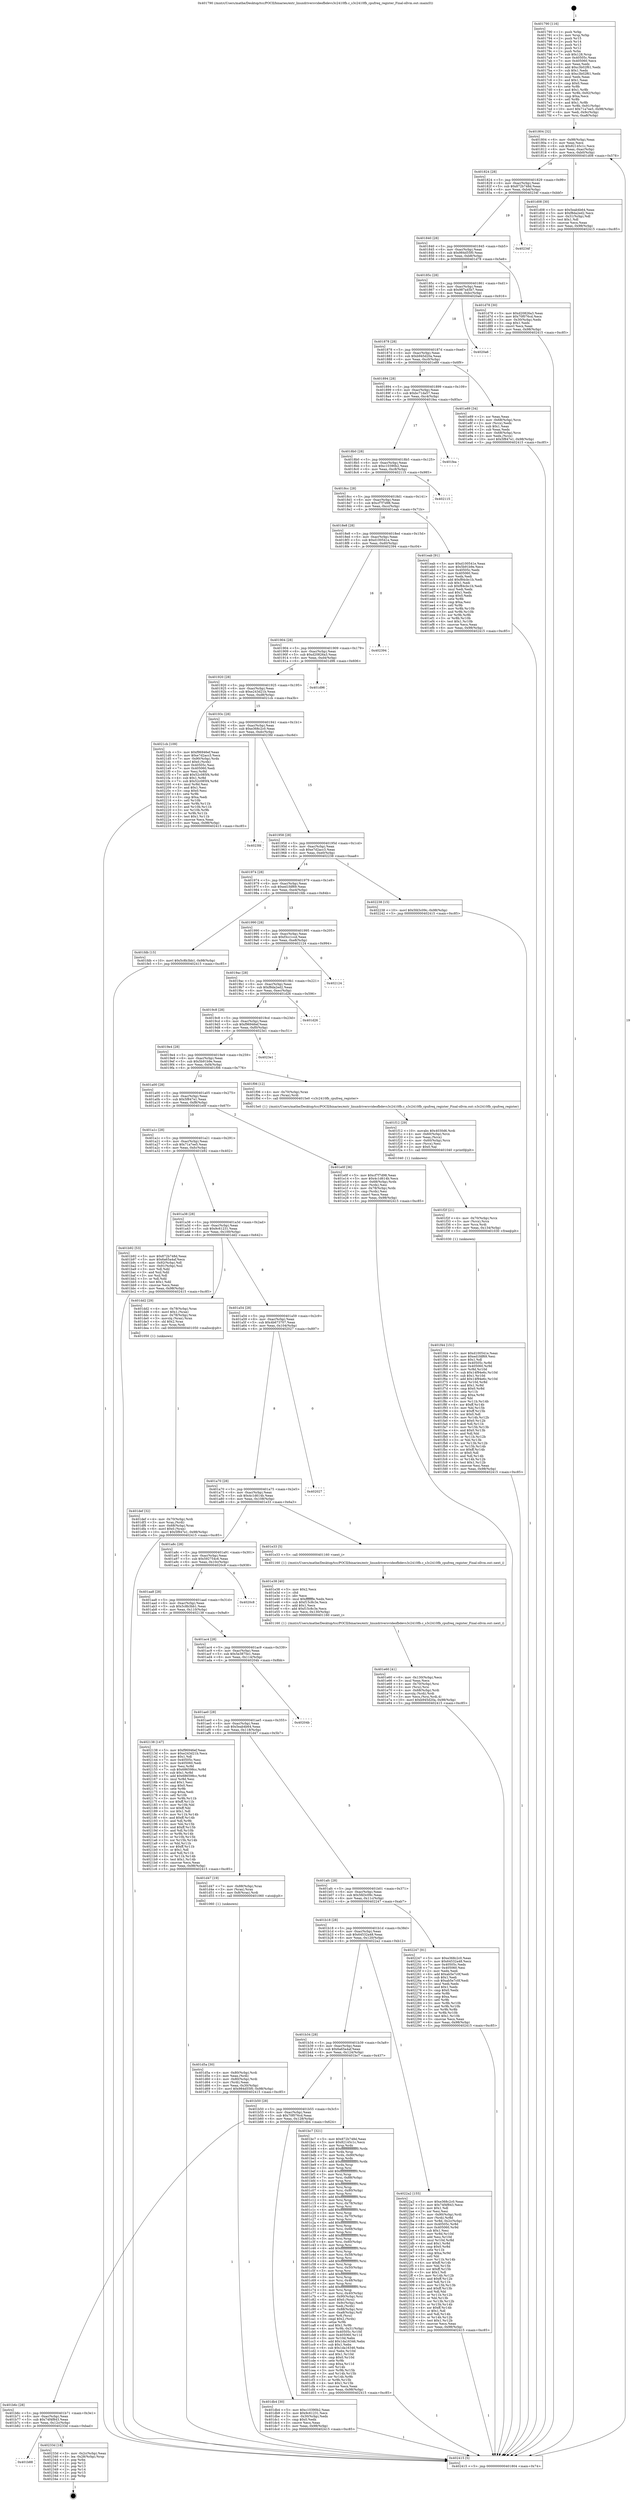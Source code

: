 digraph "0x401790" {
  label = "0x401790 (/mnt/c/Users/mathe/Desktop/tcc/POCII/binaries/extr_linuxdriversvideofbdevs3c2410fb.c_s3c2410fb_cpufreq_register_Final-ollvm.out::main(0))"
  labelloc = "t"
  node[shape=record]

  Entry [label="",width=0.3,height=0.3,shape=circle,fillcolor=black,style=filled]
  "0x401804" [label="{
     0x401804 [32]\l
     | [instrs]\l
     &nbsp;&nbsp;0x401804 \<+6\>: mov -0x98(%rbp),%eax\l
     &nbsp;&nbsp;0x40180a \<+2\>: mov %eax,%ecx\l
     &nbsp;&nbsp;0x40180c \<+6\>: sub $0x82145c1c,%ecx\l
     &nbsp;&nbsp;0x401812 \<+6\>: mov %eax,-0xac(%rbp)\l
     &nbsp;&nbsp;0x401818 \<+6\>: mov %ecx,-0xb0(%rbp)\l
     &nbsp;&nbsp;0x40181e \<+6\>: je 0000000000401d08 \<main+0x578\>\l
  }"]
  "0x401d08" [label="{
     0x401d08 [30]\l
     | [instrs]\l
     &nbsp;&nbsp;0x401d08 \<+5\>: mov $0x5eab4b64,%eax\l
     &nbsp;&nbsp;0x401d0d \<+5\>: mov $0xf8da2ed2,%ecx\l
     &nbsp;&nbsp;0x401d12 \<+3\>: mov -0x31(%rbp),%dl\l
     &nbsp;&nbsp;0x401d15 \<+3\>: test $0x1,%dl\l
     &nbsp;&nbsp;0x401d18 \<+3\>: cmovne %ecx,%eax\l
     &nbsp;&nbsp;0x401d1b \<+6\>: mov %eax,-0x98(%rbp)\l
     &nbsp;&nbsp;0x401d21 \<+5\>: jmp 0000000000402415 \<main+0xc85\>\l
  }"]
  "0x401824" [label="{
     0x401824 [28]\l
     | [instrs]\l
     &nbsp;&nbsp;0x401824 \<+5\>: jmp 0000000000401829 \<main+0x99\>\l
     &nbsp;&nbsp;0x401829 \<+6\>: mov -0xac(%rbp),%eax\l
     &nbsp;&nbsp;0x40182f \<+5\>: sub $0x872b748d,%eax\l
     &nbsp;&nbsp;0x401834 \<+6\>: mov %eax,-0xb4(%rbp)\l
     &nbsp;&nbsp;0x40183a \<+6\>: je 000000000040234f \<main+0xbbf\>\l
  }"]
  Exit [label="",width=0.3,height=0.3,shape=circle,fillcolor=black,style=filled,peripheries=2]
  "0x40234f" [label="{
     0x40234f\l
  }", style=dashed]
  "0x401840" [label="{
     0x401840 [28]\l
     | [instrs]\l
     &nbsp;&nbsp;0x401840 \<+5\>: jmp 0000000000401845 \<main+0xb5\>\l
     &nbsp;&nbsp;0x401845 \<+6\>: mov -0xac(%rbp),%eax\l
     &nbsp;&nbsp;0x40184b \<+5\>: sub $0x984d55f0,%eax\l
     &nbsp;&nbsp;0x401850 \<+6\>: mov %eax,-0xb8(%rbp)\l
     &nbsp;&nbsp;0x401856 \<+6\>: je 0000000000401d78 \<main+0x5e8\>\l
  }"]
  "0x401b88" [label="{
     0x401b88\l
  }", style=dashed]
  "0x401d78" [label="{
     0x401d78 [30]\l
     | [instrs]\l
     &nbsp;&nbsp;0x401d78 \<+5\>: mov $0xd20826a3,%eax\l
     &nbsp;&nbsp;0x401d7d \<+5\>: mov $0x70f076cd,%ecx\l
     &nbsp;&nbsp;0x401d82 \<+3\>: mov -0x30(%rbp),%edx\l
     &nbsp;&nbsp;0x401d85 \<+3\>: cmp $0x1,%edx\l
     &nbsp;&nbsp;0x401d88 \<+3\>: cmovl %ecx,%eax\l
     &nbsp;&nbsp;0x401d8b \<+6\>: mov %eax,-0x98(%rbp)\l
     &nbsp;&nbsp;0x401d91 \<+5\>: jmp 0000000000402415 \<main+0xc85\>\l
  }"]
  "0x40185c" [label="{
     0x40185c [28]\l
     | [instrs]\l
     &nbsp;&nbsp;0x40185c \<+5\>: jmp 0000000000401861 \<main+0xd1\>\l
     &nbsp;&nbsp;0x401861 \<+6\>: mov -0xac(%rbp),%eax\l
     &nbsp;&nbsp;0x401867 \<+5\>: sub $0x987a45b7,%eax\l
     &nbsp;&nbsp;0x40186c \<+6\>: mov %eax,-0xbc(%rbp)\l
     &nbsp;&nbsp;0x401872 \<+6\>: je 00000000004020a6 \<main+0x916\>\l
  }"]
  "0x40233d" [label="{
     0x40233d [18]\l
     | [instrs]\l
     &nbsp;&nbsp;0x40233d \<+3\>: mov -0x2c(%rbp),%eax\l
     &nbsp;&nbsp;0x402340 \<+4\>: lea -0x28(%rbp),%rsp\l
     &nbsp;&nbsp;0x402344 \<+1\>: pop %rbx\l
     &nbsp;&nbsp;0x402345 \<+2\>: pop %r12\l
     &nbsp;&nbsp;0x402347 \<+2\>: pop %r13\l
     &nbsp;&nbsp;0x402349 \<+2\>: pop %r14\l
     &nbsp;&nbsp;0x40234b \<+2\>: pop %r15\l
     &nbsp;&nbsp;0x40234d \<+1\>: pop %rbp\l
     &nbsp;&nbsp;0x40234e \<+1\>: ret\l
  }"]
  "0x4020a6" [label="{
     0x4020a6\l
  }", style=dashed]
  "0x401878" [label="{
     0x401878 [28]\l
     | [instrs]\l
     &nbsp;&nbsp;0x401878 \<+5\>: jmp 000000000040187d \<main+0xed\>\l
     &nbsp;&nbsp;0x40187d \<+6\>: mov -0xac(%rbp),%eax\l
     &nbsp;&nbsp;0x401883 \<+5\>: sub $0xb945d20a,%eax\l
     &nbsp;&nbsp;0x401888 \<+6\>: mov %eax,-0xc0(%rbp)\l
     &nbsp;&nbsp;0x40188e \<+6\>: je 0000000000401e89 \<main+0x6f9\>\l
  }"]
  "0x401f44" [label="{
     0x401f44 [151]\l
     | [instrs]\l
     &nbsp;&nbsp;0x401f44 \<+5\>: mov $0xd100541e,%eax\l
     &nbsp;&nbsp;0x401f49 \<+5\>: mov $0xed1fdf69,%esi\l
     &nbsp;&nbsp;0x401f4e \<+2\>: mov $0x1,%dl\l
     &nbsp;&nbsp;0x401f50 \<+8\>: mov 0x40505c,%r8d\l
     &nbsp;&nbsp;0x401f58 \<+8\>: mov 0x405060,%r9d\l
     &nbsp;&nbsp;0x401f60 \<+3\>: mov %r8d,%r10d\l
     &nbsp;&nbsp;0x401f63 \<+7\>: sub $0x14f94e6c,%r10d\l
     &nbsp;&nbsp;0x401f6a \<+4\>: sub $0x1,%r10d\l
     &nbsp;&nbsp;0x401f6e \<+7\>: add $0x14f94e6c,%r10d\l
     &nbsp;&nbsp;0x401f75 \<+4\>: imul %r10d,%r8d\l
     &nbsp;&nbsp;0x401f79 \<+4\>: and $0x1,%r8d\l
     &nbsp;&nbsp;0x401f7d \<+4\>: cmp $0x0,%r8d\l
     &nbsp;&nbsp;0x401f81 \<+4\>: sete %r11b\l
     &nbsp;&nbsp;0x401f85 \<+4\>: cmp $0xa,%r9d\l
     &nbsp;&nbsp;0x401f89 \<+3\>: setl %bl\l
     &nbsp;&nbsp;0x401f8c \<+3\>: mov %r11b,%r14b\l
     &nbsp;&nbsp;0x401f8f \<+4\>: xor $0xff,%r14b\l
     &nbsp;&nbsp;0x401f93 \<+3\>: mov %bl,%r15b\l
     &nbsp;&nbsp;0x401f96 \<+4\>: xor $0xff,%r15b\l
     &nbsp;&nbsp;0x401f9a \<+3\>: xor $0x0,%dl\l
     &nbsp;&nbsp;0x401f9d \<+3\>: mov %r14b,%r12b\l
     &nbsp;&nbsp;0x401fa0 \<+4\>: and $0x0,%r12b\l
     &nbsp;&nbsp;0x401fa4 \<+3\>: and %dl,%r11b\l
     &nbsp;&nbsp;0x401fa7 \<+3\>: mov %r15b,%r13b\l
     &nbsp;&nbsp;0x401faa \<+4\>: and $0x0,%r13b\l
     &nbsp;&nbsp;0x401fae \<+2\>: and %dl,%bl\l
     &nbsp;&nbsp;0x401fb0 \<+3\>: or %r11b,%r12b\l
     &nbsp;&nbsp;0x401fb3 \<+3\>: or %bl,%r13b\l
     &nbsp;&nbsp;0x401fb6 \<+3\>: xor %r13b,%r12b\l
     &nbsp;&nbsp;0x401fb9 \<+3\>: or %r15b,%r14b\l
     &nbsp;&nbsp;0x401fbc \<+4\>: xor $0xff,%r14b\l
     &nbsp;&nbsp;0x401fc0 \<+3\>: or $0x0,%dl\l
     &nbsp;&nbsp;0x401fc3 \<+3\>: and %dl,%r14b\l
     &nbsp;&nbsp;0x401fc6 \<+3\>: or %r14b,%r12b\l
     &nbsp;&nbsp;0x401fc9 \<+4\>: test $0x1,%r12b\l
     &nbsp;&nbsp;0x401fcd \<+3\>: cmovne %esi,%eax\l
     &nbsp;&nbsp;0x401fd0 \<+6\>: mov %eax,-0x98(%rbp)\l
     &nbsp;&nbsp;0x401fd6 \<+5\>: jmp 0000000000402415 \<main+0xc85\>\l
  }"]
  "0x401e89" [label="{
     0x401e89 [34]\l
     | [instrs]\l
     &nbsp;&nbsp;0x401e89 \<+2\>: xor %eax,%eax\l
     &nbsp;&nbsp;0x401e8b \<+4\>: mov -0x68(%rbp),%rcx\l
     &nbsp;&nbsp;0x401e8f \<+2\>: mov (%rcx),%edx\l
     &nbsp;&nbsp;0x401e91 \<+3\>: sub $0x1,%eax\l
     &nbsp;&nbsp;0x401e94 \<+2\>: sub %eax,%edx\l
     &nbsp;&nbsp;0x401e96 \<+4\>: mov -0x68(%rbp),%rcx\l
     &nbsp;&nbsp;0x401e9a \<+2\>: mov %edx,(%rcx)\l
     &nbsp;&nbsp;0x401e9c \<+10\>: movl $0x5f847e1,-0x98(%rbp)\l
     &nbsp;&nbsp;0x401ea6 \<+5\>: jmp 0000000000402415 \<main+0xc85\>\l
  }"]
  "0x401894" [label="{
     0x401894 [28]\l
     | [instrs]\l
     &nbsp;&nbsp;0x401894 \<+5\>: jmp 0000000000401899 \<main+0x109\>\l
     &nbsp;&nbsp;0x401899 \<+6\>: mov -0xac(%rbp),%eax\l
     &nbsp;&nbsp;0x40189f \<+5\>: sub $0xbc71da57,%eax\l
     &nbsp;&nbsp;0x4018a4 \<+6\>: mov %eax,-0xc4(%rbp)\l
     &nbsp;&nbsp;0x4018aa \<+6\>: je 0000000000401fea \<main+0x85a\>\l
  }"]
  "0x401f2f" [label="{
     0x401f2f [21]\l
     | [instrs]\l
     &nbsp;&nbsp;0x401f2f \<+4\>: mov -0x70(%rbp),%rcx\l
     &nbsp;&nbsp;0x401f33 \<+3\>: mov (%rcx),%rcx\l
     &nbsp;&nbsp;0x401f36 \<+3\>: mov %rcx,%rdi\l
     &nbsp;&nbsp;0x401f39 \<+6\>: mov %eax,-0x134(%rbp)\l
     &nbsp;&nbsp;0x401f3f \<+5\>: call 0000000000401030 \<free@plt\>\l
     | [calls]\l
     &nbsp;&nbsp;0x401030 \{1\} (unknown)\l
  }"]
  "0x401fea" [label="{
     0x401fea\l
  }", style=dashed]
  "0x4018b0" [label="{
     0x4018b0 [28]\l
     | [instrs]\l
     &nbsp;&nbsp;0x4018b0 \<+5\>: jmp 00000000004018b5 \<main+0x125\>\l
     &nbsp;&nbsp;0x4018b5 \<+6\>: mov -0xac(%rbp),%eax\l
     &nbsp;&nbsp;0x4018bb \<+5\>: sub $0xc10390b2,%eax\l
     &nbsp;&nbsp;0x4018c0 \<+6\>: mov %eax,-0xc8(%rbp)\l
     &nbsp;&nbsp;0x4018c6 \<+6\>: je 0000000000402115 \<main+0x985\>\l
  }"]
  "0x401f12" [label="{
     0x401f12 [29]\l
     | [instrs]\l
     &nbsp;&nbsp;0x401f12 \<+10\>: movabs $0x4030d6,%rdi\l
     &nbsp;&nbsp;0x401f1c \<+4\>: mov -0x60(%rbp),%rcx\l
     &nbsp;&nbsp;0x401f20 \<+2\>: mov %eax,(%rcx)\l
     &nbsp;&nbsp;0x401f22 \<+4\>: mov -0x60(%rbp),%rcx\l
     &nbsp;&nbsp;0x401f26 \<+2\>: mov (%rcx),%esi\l
     &nbsp;&nbsp;0x401f28 \<+2\>: mov $0x0,%al\l
     &nbsp;&nbsp;0x401f2a \<+5\>: call 0000000000401040 \<printf@plt\>\l
     | [calls]\l
     &nbsp;&nbsp;0x401040 \{1\} (unknown)\l
  }"]
  "0x402115" [label="{
     0x402115\l
  }", style=dashed]
  "0x4018cc" [label="{
     0x4018cc [28]\l
     | [instrs]\l
     &nbsp;&nbsp;0x4018cc \<+5\>: jmp 00000000004018d1 \<main+0x141\>\l
     &nbsp;&nbsp;0x4018d1 \<+6\>: mov -0xac(%rbp),%eax\l
     &nbsp;&nbsp;0x4018d7 \<+5\>: sub $0xcf7f7d98,%eax\l
     &nbsp;&nbsp;0x4018dc \<+6\>: mov %eax,-0xcc(%rbp)\l
     &nbsp;&nbsp;0x4018e2 \<+6\>: je 0000000000401eab \<main+0x71b\>\l
  }"]
  "0x401e60" [label="{
     0x401e60 [41]\l
     | [instrs]\l
     &nbsp;&nbsp;0x401e60 \<+6\>: mov -0x130(%rbp),%ecx\l
     &nbsp;&nbsp;0x401e66 \<+3\>: imul %eax,%ecx\l
     &nbsp;&nbsp;0x401e69 \<+4\>: mov -0x70(%rbp),%rsi\l
     &nbsp;&nbsp;0x401e6d \<+3\>: mov (%rsi),%rsi\l
     &nbsp;&nbsp;0x401e70 \<+4\>: mov -0x68(%rbp),%rdi\l
     &nbsp;&nbsp;0x401e74 \<+3\>: movslq (%rdi),%rdi\l
     &nbsp;&nbsp;0x401e77 \<+3\>: mov %ecx,(%rsi,%rdi,4)\l
     &nbsp;&nbsp;0x401e7a \<+10\>: movl $0xb945d20a,-0x98(%rbp)\l
     &nbsp;&nbsp;0x401e84 \<+5\>: jmp 0000000000402415 \<main+0xc85\>\l
  }"]
  "0x401eab" [label="{
     0x401eab [91]\l
     | [instrs]\l
     &nbsp;&nbsp;0x401eab \<+5\>: mov $0xd100541e,%eax\l
     &nbsp;&nbsp;0x401eb0 \<+5\>: mov $0x5b91b9e,%ecx\l
     &nbsp;&nbsp;0x401eb5 \<+7\>: mov 0x40505c,%edx\l
     &nbsp;&nbsp;0x401ebc \<+7\>: mov 0x405060,%esi\l
     &nbsp;&nbsp;0x401ec3 \<+2\>: mov %edx,%edi\l
     &nbsp;&nbsp;0x401ec5 \<+6\>: add $0xf84cbc1b,%edi\l
     &nbsp;&nbsp;0x401ecb \<+3\>: sub $0x1,%edi\l
     &nbsp;&nbsp;0x401ece \<+6\>: sub $0xf84cbc1b,%edi\l
     &nbsp;&nbsp;0x401ed4 \<+3\>: imul %edi,%edx\l
     &nbsp;&nbsp;0x401ed7 \<+3\>: and $0x1,%edx\l
     &nbsp;&nbsp;0x401eda \<+3\>: cmp $0x0,%edx\l
     &nbsp;&nbsp;0x401edd \<+4\>: sete %r8b\l
     &nbsp;&nbsp;0x401ee1 \<+3\>: cmp $0xa,%esi\l
     &nbsp;&nbsp;0x401ee4 \<+4\>: setl %r9b\l
     &nbsp;&nbsp;0x401ee8 \<+3\>: mov %r8b,%r10b\l
     &nbsp;&nbsp;0x401eeb \<+3\>: and %r9b,%r10b\l
     &nbsp;&nbsp;0x401eee \<+3\>: xor %r9b,%r8b\l
     &nbsp;&nbsp;0x401ef1 \<+3\>: or %r8b,%r10b\l
     &nbsp;&nbsp;0x401ef4 \<+4\>: test $0x1,%r10b\l
     &nbsp;&nbsp;0x401ef8 \<+3\>: cmovne %ecx,%eax\l
     &nbsp;&nbsp;0x401efb \<+6\>: mov %eax,-0x98(%rbp)\l
     &nbsp;&nbsp;0x401f01 \<+5\>: jmp 0000000000402415 \<main+0xc85\>\l
  }"]
  "0x4018e8" [label="{
     0x4018e8 [28]\l
     | [instrs]\l
     &nbsp;&nbsp;0x4018e8 \<+5\>: jmp 00000000004018ed \<main+0x15d\>\l
     &nbsp;&nbsp;0x4018ed \<+6\>: mov -0xac(%rbp),%eax\l
     &nbsp;&nbsp;0x4018f3 \<+5\>: sub $0xd100541e,%eax\l
     &nbsp;&nbsp;0x4018f8 \<+6\>: mov %eax,-0xd0(%rbp)\l
     &nbsp;&nbsp;0x4018fe \<+6\>: je 0000000000402394 \<main+0xc04\>\l
  }"]
  "0x401e38" [label="{
     0x401e38 [40]\l
     | [instrs]\l
     &nbsp;&nbsp;0x401e38 \<+5\>: mov $0x2,%ecx\l
     &nbsp;&nbsp;0x401e3d \<+1\>: cltd\l
     &nbsp;&nbsp;0x401e3e \<+2\>: idiv %ecx\l
     &nbsp;&nbsp;0x401e40 \<+6\>: imul $0xfffffffe,%edx,%ecx\l
     &nbsp;&nbsp;0x401e46 \<+6\>: sub $0xf15c8c3e,%ecx\l
     &nbsp;&nbsp;0x401e4c \<+3\>: add $0x1,%ecx\l
     &nbsp;&nbsp;0x401e4f \<+6\>: add $0xf15c8c3e,%ecx\l
     &nbsp;&nbsp;0x401e55 \<+6\>: mov %ecx,-0x130(%rbp)\l
     &nbsp;&nbsp;0x401e5b \<+5\>: call 0000000000401160 \<next_i\>\l
     | [calls]\l
     &nbsp;&nbsp;0x401160 \{1\} (/mnt/c/Users/mathe/Desktop/tcc/POCII/binaries/extr_linuxdriversvideofbdevs3c2410fb.c_s3c2410fb_cpufreq_register_Final-ollvm.out::next_i)\l
  }"]
  "0x402394" [label="{
     0x402394\l
  }", style=dashed]
  "0x401904" [label="{
     0x401904 [28]\l
     | [instrs]\l
     &nbsp;&nbsp;0x401904 \<+5\>: jmp 0000000000401909 \<main+0x179\>\l
     &nbsp;&nbsp;0x401909 \<+6\>: mov -0xac(%rbp),%eax\l
     &nbsp;&nbsp;0x40190f \<+5\>: sub $0xd20826a3,%eax\l
     &nbsp;&nbsp;0x401914 \<+6\>: mov %eax,-0xd4(%rbp)\l
     &nbsp;&nbsp;0x40191a \<+6\>: je 0000000000401d96 \<main+0x606\>\l
  }"]
  "0x401def" [label="{
     0x401def [32]\l
     | [instrs]\l
     &nbsp;&nbsp;0x401def \<+4\>: mov -0x70(%rbp),%rdi\l
     &nbsp;&nbsp;0x401df3 \<+3\>: mov %rax,(%rdi)\l
     &nbsp;&nbsp;0x401df6 \<+4\>: mov -0x68(%rbp),%rax\l
     &nbsp;&nbsp;0x401dfa \<+6\>: movl $0x0,(%rax)\l
     &nbsp;&nbsp;0x401e00 \<+10\>: movl $0x5f847e1,-0x98(%rbp)\l
     &nbsp;&nbsp;0x401e0a \<+5\>: jmp 0000000000402415 \<main+0xc85\>\l
  }"]
  "0x401d96" [label="{
     0x401d96\l
  }", style=dashed]
  "0x401920" [label="{
     0x401920 [28]\l
     | [instrs]\l
     &nbsp;&nbsp;0x401920 \<+5\>: jmp 0000000000401925 \<main+0x195\>\l
     &nbsp;&nbsp;0x401925 \<+6\>: mov -0xac(%rbp),%eax\l
     &nbsp;&nbsp;0x40192b \<+5\>: sub $0xe243d21b,%eax\l
     &nbsp;&nbsp;0x401930 \<+6\>: mov %eax,-0xd8(%rbp)\l
     &nbsp;&nbsp;0x401936 \<+6\>: je 00000000004021cb \<main+0xa3b\>\l
  }"]
  "0x401b6c" [label="{
     0x401b6c [28]\l
     | [instrs]\l
     &nbsp;&nbsp;0x401b6c \<+5\>: jmp 0000000000401b71 \<main+0x3e1\>\l
     &nbsp;&nbsp;0x401b71 \<+6\>: mov -0xac(%rbp),%eax\l
     &nbsp;&nbsp;0x401b77 \<+5\>: sub $0x74f4f843,%eax\l
     &nbsp;&nbsp;0x401b7c \<+6\>: mov %eax,-0x12c(%rbp)\l
     &nbsp;&nbsp;0x401b82 \<+6\>: je 000000000040233d \<main+0xbad\>\l
  }"]
  "0x4021cb" [label="{
     0x4021cb [109]\l
     | [instrs]\l
     &nbsp;&nbsp;0x4021cb \<+5\>: mov $0xf96946ef,%eax\l
     &nbsp;&nbsp;0x4021d0 \<+5\>: mov $0xe7d2acc3,%ecx\l
     &nbsp;&nbsp;0x4021d5 \<+7\>: mov -0x90(%rbp),%rdx\l
     &nbsp;&nbsp;0x4021dc \<+6\>: movl $0x0,(%rdx)\l
     &nbsp;&nbsp;0x4021e2 \<+7\>: mov 0x40505c,%esi\l
     &nbsp;&nbsp;0x4021e9 \<+7\>: mov 0x405060,%edi\l
     &nbsp;&nbsp;0x4021f0 \<+3\>: mov %esi,%r8d\l
     &nbsp;&nbsp;0x4021f3 \<+7\>: add $0x52c085f4,%r8d\l
     &nbsp;&nbsp;0x4021fa \<+4\>: sub $0x1,%r8d\l
     &nbsp;&nbsp;0x4021fe \<+7\>: sub $0x52c085f4,%r8d\l
     &nbsp;&nbsp;0x402205 \<+4\>: imul %r8d,%esi\l
     &nbsp;&nbsp;0x402209 \<+3\>: and $0x1,%esi\l
     &nbsp;&nbsp;0x40220c \<+3\>: cmp $0x0,%esi\l
     &nbsp;&nbsp;0x40220f \<+4\>: sete %r9b\l
     &nbsp;&nbsp;0x402213 \<+3\>: cmp $0xa,%edi\l
     &nbsp;&nbsp;0x402216 \<+4\>: setl %r10b\l
     &nbsp;&nbsp;0x40221a \<+3\>: mov %r9b,%r11b\l
     &nbsp;&nbsp;0x40221d \<+3\>: and %r10b,%r11b\l
     &nbsp;&nbsp;0x402220 \<+3\>: xor %r10b,%r9b\l
     &nbsp;&nbsp;0x402223 \<+3\>: or %r9b,%r11b\l
     &nbsp;&nbsp;0x402226 \<+4\>: test $0x1,%r11b\l
     &nbsp;&nbsp;0x40222a \<+3\>: cmovne %ecx,%eax\l
     &nbsp;&nbsp;0x40222d \<+6\>: mov %eax,-0x98(%rbp)\l
     &nbsp;&nbsp;0x402233 \<+5\>: jmp 0000000000402415 \<main+0xc85\>\l
  }"]
  "0x40193c" [label="{
     0x40193c [28]\l
     | [instrs]\l
     &nbsp;&nbsp;0x40193c \<+5\>: jmp 0000000000401941 \<main+0x1b1\>\l
     &nbsp;&nbsp;0x401941 \<+6\>: mov -0xac(%rbp),%eax\l
     &nbsp;&nbsp;0x401947 \<+5\>: sub $0xe368c2c0,%eax\l
     &nbsp;&nbsp;0x40194c \<+6\>: mov %eax,-0xdc(%rbp)\l
     &nbsp;&nbsp;0x401952 \<+6\>: je 00000000004023fd \<main+0xc6d\>\l
  }"]
  "0x401db4" [label="{
     0x401db4 [30]\l
     | [instrs]\l
     &nbsp;&nbsp;0x401db4 \<+5\>: mov $0xc10390b2,%eax\l
     &nbsp;&nbsp;0x401db9 \<+5\>: mov $0x9c61231,%ecx\l
     &nbsp;&nbsp;0x401dbe \<+3\>: mov -0x30(%rbp),%edx\l
     &nbsp;&nbsp;0x401dc1 \<+3\>: cmp $0x0,%edx\l
     &nbsp;&nbsp;0x401dc4 \<+3\>: cmove %ecx,%eax\l
     &nbsp;&nbsp;0x401dc7 \<+6\>: mov %eax,-0x98(%rbp)\l
     &nbsp;&nbsp;0x401dcd \<+5\>: jmp 0000000000402415 \<main+0xc85\>\l
  }"]
  "0x4023fd" [label="{
     0x4023fd\l
  }", style=dashed]
  "0x401958" [label="{
     0x401958 [28]\l
     | [instrs]\l
     &nbsp;&nbsp;0x401958 \<+5\>: jmp 000000000040195d \<main+0x1cd\>\l
     &nbsp;&nbsp;0x40195d \<+6\>: mov -0xac(%rbp),%eax\l
     &nbsp;&nbsp;0x401963 \<+5\>: sub $0xe7d2acc3,%eax\l
     &nbsp;&nbsp;0x401968 \<+6\>: mov %eax,-0xe0(%rbp)\l
     &nbsp;&nbsp;0x40196e \<+6\>: je 0000000000402238 \<main+0xaa8\>\l
  }"]
  "0x401d5a" [label="{
     0x401d5a [30]\l
     | [instrs]\l
     &nbsp;&nbsp;0x401d5a \<+4\>: mov -0x80(%rbp),%rdi\l
     &nbsp;&nbsp;0x401d5e \<+2\>: mov %eax,(%rdi)\l
     &nbsp;&nbsp;0x401d60 \<+4\>: mov -0x80(%rbp),%rdi\l
     &nbsp;&nbsp;0x401d64 \<+2\>: mov (%rdi),%eax\l
     &nbsp;&nbsp;0x401d66 \<+3\>: mov %eax,-0x30(%rbp)\l
     &nbsp;&nbsp;0x401d69 \<+10\>: movl $0x984d55f0,-0x98(%rbp)\l
     &nbsp;&nbsp;0x401d73 \<+5\>: jmp 0000000000402415 \<main+0xc85\>\l
  }"]
  "0x402238" [label="{
     0x402238 [15]\l
     | [instrs]\l
     &nbsp;&nbsp;0x402238 \<+10\>: movl $0x5fd3c09c,-0x98(%rbp)\l
     &nbsp;&nbsp;0x402242 \<+5\>: jmp 0000000000402415 \<main+0xc85\>\l
  }"]
  "0x401974" [label="{
     0x401974 [28]\l
     | [instrs]\l
     &nbsp;&nbsp;0x401974 \<+5\>: jmp 0000000000401979 \<main+0x1e9\>\l
     &nbsp;&nbsp;0x401979 \<+6\>: mov -0xac(%rbp),%eax\l
     &nbsp;&nbsp;0x40197f \<+5\>: sub $0xed1fdf69,%eax\l
     &nbsp;&nbsp;0x401984 \<+6\>: mov %eax,-0xe4(%rbp)\l
     &nbsp;&nbsp;0x40198a \<+6\>: je 0000000000401fdb \<main+0x84b\>\l
  }"]
  "0x401b50" [label="{
     0x401b50 [28]\l
     | [instrs]\l
     &nbsp;&nbsp;0x401b50 \<+5\>: jmp 0000000000401b55 \<main+0x3c5\>\l
     &nbsp;&nbsp;0x401b55 \<+6\>: mov -0xac(%rbp),%eax\l
     &nbsp;&nbsp;0x401b5b \<+5\>: sub $0x70f076cd,%eax\l
     &nbsp;&nbsp;0x401b60 \<+6\>: mov %eax,-0x128(%rbp)\l
     &nbsp;&nbsp;0x401b66 \<+6\>: je 0000000000401db4 \<main+0x624\>\l
  }"]
  "0x401fdb" [label="{
     0x401fdb [15]\l
     | [instrs]\l
     &nbsp;&nbsp;0x401fdb \<+10\>: movl $0x5c8b3bb1,-0x98(%rbp)\l
     &nbsp;&nbsp;0x401fe5 \<+5\>: jmp 0000000000402415 \<main+0xc85\>\l
  }"]
  "0x401990" [label="{
     0x401990 [28]\l
     | [instrs]\l
     &nbsp;&nbsp;0x401990 \<+5\>: jmp 0000000000401995 \<main+0x205\>\l
     &nbsp;&nbsp;0x401995 \<+6\>: mov -0xac(%rbp),%eax\l
     &nbsp;&nbsp;0x40199b \<+5\>: sub $0xf3cc1ccd,%eax\l
     &nbsp;&nbsp;0x4019a0 \<+6\>: mov %eax,-0xe8(%rbp)\l
     &nbsp;&nbsp;0x4019a6 \<+6\>: je 0000000000402124 \<main+0x994\>\l
  }"]
  "0x401bc7" [label="{
     0x401bc7 [321]\l
     | [instrs]\l
     &nbsp;&nbsp;0x401bc7 \<+5\>: mov $0x872b748d,%eax\l
     &nbsp;&nbsp;0x401bcc \<+5\>: mov $0x82145c1c,%ecx\l
     &nbsp;&nbsp;0x401bd1 \<+3\>: mov %rsp,%rdx\l
     &nbsp;&nbsp;0x401bd4 \<+4\>: add $0xfffffffffffffff0,%rdx\l
     &nbsp;&nbsp;0x401bd8 \<+3\>: mov %rdx,%rsp\l
     &nbsp;&nbsp;0x401bdb \<+7\>: mov %rdx,-0x90(%rbp)\l
     &nbsp;&nbsp;0x401be2 \<+3\>: mov %rsp,%rdx\l
     &nbsp;&nbsp;0x401be5 \<+4\>: add $0xfffffffffffffff0,%rdx\l
     &nbsp;&nbsp;0x401be9 \<+3\>: mov %rdx,%rsp\l
     &nbsp;&nbsp;0x401bec \<+3\>: mov %rsp,%rsi\l
     &nbsp;&nbsp;0x401bef \<+4\>: add $0xfffffffffffffff0,%rsi\l
     &nbsp;&nbsp;0x401bf3 \<+3\>: mov %rsi,%rsp\l
     &nbsp;&nbsp;0x401bf6 \<+7\>: mov %rsi,-0x88(%rbp)\l
     &nbsp;&nbsp;0x401bfd \<+3\>: mov %rsp,%rsi\l
     &nbsp;&nbsp;0x401c00 \<+4\>: add $0xfffffffffffffff0,%rsi\l
     &nbsp;&nbsp;0x401c04 \<+3\>: mov %rsi,%rsp\l
     &nbsp;&nbsp;0x401c07 \<+4\>: mov %rsi,-0x80(%rbp)\l
     &nbsp;&nbsp;0x401c0b \<+3\>: mov %rsp,%rsi\l
     &nbsp;&nbsp;0x401c0e \<+4\>: add $0xfffffffffffffff0,%rsi\l
     &nbsp;&nbsp;0x401c12 \<+3\>: mov %rsi,%rsp\l
     &nbsp;&nbsp;0x401c15 \<+4\>: mov %rsi,-0x78(%rbp)\l
     &nbsp;&nbsp;0x401c19 \<+3\>: mov %rsp,%rsi\l
     &nbsp;&nbsp;0x401c1c \<+4\>: add $0xfffffffffffffff0,%rsi\l
     &nbsp;&nbsp;0x401c20 \<+3\>: mov %rsi,%rsp\l
     &nbsp;&nbsp;0x401c23 \<+4\>: mov %rsi,-0x70(%rbp)\l
     &nbsp;&nbsp;0x401c27 \<+3\>: mov %rsp,%rsi\l
     &nbsp;&nbsp;0x401c2a \<+4\>: add $0xfffffffffffffff0,%rsi\l
     &nbsp;&nbsp;0x401c2e \<+3\>: mov %rsi,%rsp\l
     &nbsp;&nbsp;0x401c31 \<+4\>: mov %rsi,-0x68(%rbp)\l
     &nbsp;&nbsp;0x401c35 \<+3\>: mov %rsp,%rsi\l
     &nbsp;&nbsp;0x401c38 \<+4\>: add $0xfffffffffffffff0,%rsi\l
     &nbsp;&nbsp;0x401c3c \<+3\>: mov %rsi,%rsp\l
     &nbsp;&nbsp;0x401c3f \<+4\>: mov %rsi,-0x60(%rbp)\l
     &nbsp;&nbsp;0x401c43 \<+3\>: mov %rsp,%rsi\l
     &nbsp;&nbsp;0x401c46 \<+4\>: add $0xfffffffffffffff0,%rsi\l
     &nbsp;&nbsp;0x401c4a \<+3\>: mov %rsi,%rsp\l
     &nbsp;&nbsp;0x401c4d \<+4\>: mov %rsi,-0x58(%rbp)\l
     &nbsp;&nbsp;0x401c51 \<+3\>: mov %rsp,%rsi\l
     &nbsp;&nbsp;0x401c54 \<+4\>: add $0xfffffffffffffff0,%rsi\l
     &nbsp;&nbsp;0x401c58 \<+3\>: mov %rsi,%rsp\l
     &nbsp;&nbsp;0x401c5b \<+4\>: mov %rsi,-0x50(%rbp)\l
     &nbsp;&nbsp;0x401c5f \<+3\>: mov %rsp,%rsi\l
     &nbsp;&nbsp;0x401c62 \<+4\>: add $0xfffffffffffffff0,%rsi\l
     &nbsp;&nbsp;0x401c66 \<+3\>: mov %rsi,%rsp\l
     &nbsp;&nbsp;0x401c69 \<+4\>: mov %rsi,-0x48(%rbp)\l
     &nbsp;&nbsp;0x401c6d \<+3\>: mov %rsp,%rsi\l
     &nbsp;&nbsp;0x401c70 \<+4\>: add $0xfffffffffffffff0,%rsi\l
     &nbsp;&nbsp;0x401c74 \<+3\>: mov %rsi,%rsp\l
     &nbsp;&nbsp;0x401c77 \<+4\>: mov %rsi,-0x40(%rbp)\l
     &nbsp;&nbsp;0x401c7b \<+7\>: mov -0x90(%rbp),%rsi\l
     &nbsp;&nbsp;0x401c82 \<+6\>: movl $0x0,(%rsi)\l
     &nbsp;&nbsp;0x401c88 \<+6\>: mov -0x9c(%rbp),%edi\l
     &nbsp;&nbsp;0x401c8e \<+2\>: mov %edi,(%rdx)\l
     &nbsp;&nbsp;0x401c90 \<+7\>: mov -0x88(%rbp),%rsi\l
     &nbsp;&nbsp;0x401c97 \<+7\>: mov -0xa8(%rbp),%r8\l
     &nbsp;&nbsp;0x401c9e \<+3\>: mov %r8,(%rsi)\l
     &nbsp;&nbsp;0x401ca1 \<+3\>: cmpl $0x2,(%rdx)\l
     &nbsp;&nbsp;0x401ca4 \<+4\>: setne %r9b\l
     &nbsp;&nbsp;0x401ca8 \<+4\>: and $0x1,%r9b\l
     &nbsp;&nbsp;0x401cac \<+4\>: mov %r9b,-0x31(%rbp)\l
     &nbsp;&nbsp;0x401cb0 \<+8\>: mov 0x40505c,%r10d\l
     &nbsp;&nbsp;0x401cb8 \<+8\>: mov 0x405060,%r11d\l
     &nbsp;&nbsp;0x401cc0 \<+3\>: mov %r10d,%ebx\l
     &nbsp;&nbsp;0x401cc3 \<+6\>: add $0x1da16346,%ebx\l
     &nbsp;&nbsp;0x401cc9 \<+3\>: sub $0x1,%ebx\l
     &nbsp;&nbsp;0x401ccc \<+6\>: sub $0x1da16346,%ebx\l
     &nbsp;&nbsp;0x401cd2 \<+4\>: imul %ebx,%r10d\l
     &nbsp;&nbsp;0x401cd6 \<+4\>: and $0x1,%r10d\l
     &nbsp;&nbsp;0x401cda \<+4\>: cmp $0x0,%r10d\l
     &nbsp;&nbsp;0x401cde \<+4\>: sete %r9b\l
     &nbsp;&nbsp;0x401ce2 \<+4\>: cmp $0xa,%r11d\l
     &nbsp;&nbsp;0x401ce6 \<+4\>: setl %r14b\l
     &nbsp;&nbsp;0x401cea \<+3\>: mov %r9b,%r15b\l
     &nbsp;&nbsp;0x401ced \<+3\>: and %r14b,%r15b\l
     &nbsp;&nbsp;0x401cf0 \<+3\>: xor %r14b,%r9b\l
     &nbsp;&nbsp;0x401cf3 \<+3\>: or %r9b,%r15b\l
     &nbsp;&nbsp;0x401cf6 \<+4\>: test $0x1,%r15b\l
     &nbsp;&nbsp;0x401cfa \<+3\>: cmovne %ecx,%eax\l
     &nbsp;&nbsp;0x401cfd \<+6\>: mov %eax,-0x98(%rbp)\l
     &nbsp;&nbsp;0x401d03 \<+5\>: jmp 0000000000402415 \<main+0xc85\>\l
  }"]
  "0x402124" [label="{
     0x402124\l
  }", style=dashed]
  "0x4019ac" [label="{
     0x4019ac [28]\l
     | [instrs]\l
     &nbsp;&nbsp;0x4019ac \<+5\>: jmp 00000000004019b1 \<main+0x221\>\l
     &nbsp;&nbsp;0x4019b1 \<+6\>: mov -0xac(%rbp),%eax\l
     &nbsp;&nbsp;0x4019b7 \<+5\>: sub $0xf8da2ed2,%eax\l
     &nbsp;&nbsp;0x4019bc \<+6\>: mov %eax,-0xec(%rbp)\l
     &nbsp;&nbsp;0x4019c2 \<+6\>: je 0000000000401d26 \<main+0x596\>\l
  }"]
  "0x401b34" [label="{
     0x401b34 [28]\l
     | [instrs]\l
     &nbsp;&nbsp;0x401b34 \<+5\>: jmp 0000000000401b39 \<main+0x3a9\>\l
     &nbsp;&nbsp;0x401b39 \<+6\>: mov -0xac(%rbp),%eax\l
     &nbsp;&nbsp;0x401b3f \<+5\>: sub $0x6a65a4af,%eax\l
     &nbsp;&nbsp;0x401b44 \<+6\>: mov %eax,-0x124(%rbp)\l
     &nbsp;&nbsp;0x401b4a \<+6\>: je 0000000000401bc7 \<main+0x437\>\l
  }"]
  "0x401d26" [label="{
     0x401d26\l
  }", style=dashed]
  "0x4019c8" [label="{
     0x4019c8 [28]\l
     | [instrs]\l
     &nbsp;&nbsp;0x4019c8 \<+5\>: jmp 00000000004019cd \<main+0x23d\>\l
     &nbsp;&nbsp;0x4019cd \<+6\>: mov -0xac(%rbp),%eax\l
     &nbsp;&nbsp;0x4019d3 \<+5\>: sub $0xf96946ef,%eax\l
     &nbsp;&nbsp;0x4019d8 \<+6\>: mov %eax,-0xf0(%rbp)\l
     &nbsp;&nbsp;0x4019de \<+6\>: je 00000000004023e1 \<main+0xc51\>\l
  }"]
  "0x4022a2" [label="{
     0x4022a2 [155]\l
     | [instrs]\l
     &nbsp;&nbsp;0x4022a2 \<+5\>: mov $0xe368c2c0,%eax\l
     &nbsp;&nbsp;0x4022a7 \<+5\>: mov $0x74f4f843,%ecx\l
     &nbsp;&nbsp;0x4022ac \<+2\>: mov $0x1,%dl\l
     &nbsp;&nbsp;0x4022ae \<+2\>: xor %esi,%esi\l
     &nbsp;&nbsp;0x4022b0 \<+7\>: mov -0x90(%rbp),%rdi\l
     &nbsp;&nbsp;0x4022b7 \<+3\>: mov (%rdi),%r8d\l
     &nbsp;&nbsp;0x4022ba \<+4\>: mov %r8d,-0x2c(%rbp)\l
     &nbsp;&nbsp;0x4022be \<+8\>: mov 0x40505c,%r8d\l
     &nbsp;&nbsp;0x4022c6 \<+8\>: mov 0x405060,%r9d\l
     &nbsp;&nbsp;0x4022ce \<+3\>: sub $0x1,%esi\l
     &nbsp;&nbsp;0x4022d1 \<+3\>: mov %r8d,%r10d\l
     &nbsp;&nbsp;0x4022d4 \<+3\>: add %esi,%r10d\l
     &nbsp;&nbsp;0x4022d7 \<+4\>: imul %r10d,%r8d\l
     &nbsp;&nbsp;0x4022db \<+4\>: and $0x1,%r8d\l
     &nbsp;&nbsp;0x4022df \<+4\>: cmp $0x0,%r8d\l
     &nbsp;&nbsp;0x4022e3 \<+4\>: sete %r11b\l
     &nbsp;&nbsp;0x4022e7 \<+4\>: cmp $0xa,%r9d\l
     &nbsp;&nbsp;0x4022eb \<+3\>: setl %bl\l
     &nbsp;&nbsp;0x4022ee \<+3\>: mov %r11b,%r14b\l
     &nbsp;&nbsp;0x4022f1 \<+4\>: xor $0xff,%r14b\l
     &nbsp;&nbsp;0x4022f5 \<+3\>: mov %bl,%r15b\l
     &nbsp;&nbsp;0x4022f8 \<+4\>: xor $0xff,%r15b\l
     &nbsp;&nbsp;0x4022fc \<+3\>: xor $0x1,%dl\l
     &nbsp;&nbsp;0x4022ff \<+3\>: mov %r14b,%r12b\l
     &nbsp;&nbsp;0x402302 \<+4\>: and $0xff,%r12b\l
     &nbsp;&nbsp;0x402306 \<+3\>: and %dl,%r11b\l
     &nbsp;&nbsp;0x402309 \<+3\>: mov %r15b,%r13b\l
     &nbsp;&nbsp;0x40230c \<+4\>: and $0xff,%r13b\l
     &nbsp;&nbsp;0x402310 \<+2\>: and %dl,%bl\l
     &nbsp;&nbsp;0x402312 \<+3\>: or %r11b,%r12b\l
     &nbsp;&nbsp;0x402315 \<+3\>: or %bl,%r13b\l
     &nbsp;&nbsp;0x402318 \<+3\>: xor %r13b,%r12b\l
     &nbsp;&nbsp;0x40231b \<+3\>: or %r15b,%r14b\l
     &nbsp;&nbsp;0x40231e \<+4\>: xor $0xff,%r14b\l
     &nbsp;&nbsp;0x402322 \<+3\>: or $0x1,%dl\l
     &nbsp;&nbsp;0x402325 \<+3\>: and %dl,%r14b\l
     &nbsp;&nbsp;0x402328 \<+3\>: or %r14b,%r12b\l
     &nbsp;&nbsp;0x40232b \<+4\>: test $0x1,%r12b\l
     &nbsp;&nbsp;0x40232f \<+3\>: cmovne %ecx,%eax\l
     &nbsp;&nbsp;0x402332 \<+6\>: mov %eax,-0x98(%rbp)\l
     &nbsp;&nbsp;0x402338 \<+5\>: jmp 0000000000402415 \<main+0xc85\>\l
  }"]
  "0x4023e1" [label="{
     0x4023e1\l
  }", style=dashed]
  "0x4019e4" [label="{
     0x4019e4 [28]\l
     | [instrs]\l
     &nbsp;&nbsp;0x4019e4 \<+5\>: jmp 00000000004019e9 \<main+0x259\>\l
     &nbsp;&nbsp;0x4019e9 \<+6\>: mov -0xac(%rbp),%eax\l
     &nbsp;&nbsp;0x4019ef \<+5\>: sub $0x5b91b9e,%eax\l
     &nbsp;&nbsp;0x4019f4 \<+6\>: mov %eax,-0xf4(%rbp)\l
     &nbsp;&nbsp;0x4019fa \<+6\>: je 0000000000401f06 \<main+0x776\>\l
  }"]
  "0x401b18" [label="{
     0x401b18 [28]\l
     | [instrs]\l
     &nbsp;&nbsp;0x401b18 \<+5\>: jmp 0000000000401b1d \<main+0x38d\>\l
     &nbsp;&nbsp;0x401b1d \<+6\>: mov -0xac(%rbp),%eax\l
     &nbsp;&nbsp;0x401b23 \<+5\>: sub $0x64532a48,%eax\l
     &nbsp;&nbsp;0x401b28 \<+6\>: mov %eax,-0x120(%rbp)\l
     &nbsp;&nbsp;0x401b2e \<+6\>: je 00000000004022a2 \<main+0xb12\>\l
  }"]
  "0x401f06" [label="{
     0x401f06 [12]\l
     | [instrs]\l
     &nbsp;&nbsp;0x401f06 \<+4\>: mov -0x70(%rbp),%rax\l
     &nbsp;&nbsp;0x401f0a \<+3\>: mov (%rax),%rdi\l
     &nbsp;&nbsp;0x401f0d \<+5\>: call 00000000004015e0 \<s3c2410fb_cpufreq_register\>\l
     | [calls]\l
     &nbsp;&nbsp;0x4015e0 \{1\} (/mnt/c/Users/mathe/Desktop/tcc/POCII/binaries/extr_linuxdriversvideofbdevs3c2410fb.c_s3c2410fb_cpufreq_register_Final-ollvm.out::s3c2410fb_cpufreq_register)\l
  }"]
  "0x401a00" [label="{
     0x401a00 [28]\l
     | [instrs]\l
     &nbsp;&nbsp;0x401a00 \<+5\>: jmp 0000000000401a05 \<main+0x275\>\l
     &nbsp;&nbsp;0x401a05 \<+6\>: mov -0xac(%rbp),%eax\l
     &nbsp;&nbsp;0x401a0b \<+5\>: sub $0x5f847e1,%eax\l
     &nbsp;&nbsp;0x401a10 \<+6\>: mov %eax,-0xf8(%rbp)\l
     &nbsp;&nbsp;0x401a16 \<+6\>: je 0000000000401e0f \<main+0x67f\>\l
  }"]
  "0x402247" [label="{
     0x402247 [91]\l
     | [instrs]\l
     &nbsp;&nbsp;0x402247 \<+5\>: mov $0xe368c2c0,%eax\l
     &nbsp;&nbsp;0x40224c \<+5\>: mov $0x64532a48,%ecx\l
     &nbsp;&nbsp;0x402251 \<+7\>: mov 0x40505c,%edx\l
     &nbsp;&nbsp;0x402258 \<+7\>: mov 0x405060,%esi\l
     &nbsp;&nbsp;0x40225f \<+2\>: mov %edx,%edi\l
     &nbsp;&nbsp;0x402261 \<+6\>: add $0xab5e7c0f,%edi\l
     &nbsp;&nbsp;0x402267 \<+3\>: sub $0x1,%edi\l
     &nbsp;&nbsp;0x40226a \<+6\>: sub $0xab5e7c0f,%edi\l
     &nbsp;&nbsp;0x402270 \<+3\>: imul %edi,%edx\l
     &nbsp;&nbsp;0x402273 \<+3\>: and $0x1,%edx\l
     &nbsp;&nbsp;0x402276 \<+3\>: cmp $0x0,%edx\l
     &nbsp;&nbsp;0x402279 \<+4\>: sete %r8b\l
     &nbsp;&nbsp;0x40227d \<+3\>: cmp $0xa,%esi\l
     &nbsp;&nbsp;0x402280 \<+4\>: setl %r9b\l
     &nbsp;&nbsp;0x402284 \<+3\>: mov %r8b,%r10b\l
     &nbsp;&nbsp;0x402287 \<+3\>: and %r9b,%r10b\l
     &nbsp;&nbsp;0x40228a \<+3\>: xor %r9b,%r8b\l
     &nbsp;&nbsp;0x40228d \<+3\>: or %r8b,%r10b\l
     &nbsp;&nbsp;0x402290 \<+4\>: test $0x1,%r10b\l
     &nbsp;&nbsp;0x402294 \<+3\>: cmovne %ecx,%eax\l
     &nbsp;&nbsp;0x402297 \<+6\>: mov %eax,-0x98(%rbp)\l
     &nbsp;&nbsp;0x40229d \<+5\>: jmp 0000000000402415 \<main+0xc85\>\l
  }"]
  "0x401e0f" [label="{
     0x401e0f [36]\l
     | [instrs]\l
     &nbsp;&nbsp;0x401e0f \<+5\>: mov $0xcf7f7d98,%eax\l
     &nbsp;&nbsp;0x401e14 \<+5\>: mov $0x4c1d614b,%ecx\l
     &nbsp;&nbsp;0x401e19 \<+4\>: mov -0x68(%rbp),%rdx\l
     &nbsp;&nbsp;0x401e1d \<+2\>: mov (%rdx),%esi\l
     &nbsp;&nbsp;0x401e1f \<+4\>: mov -0x78(%rbp),%rdx\l
     &nbsp;&nbsp;0x401e23 \<+2\>: cmp (%rdx),%esi\l
     &nbsp;&nbsp;0x401e25 \<+3\>: cmovl %ecx,%eax\l
     &nbsp;&nbsp;0x401e28 \<+6\>: mov %eax,-0x98(%rbp)\l
     &nbsp;&nbsp;0x401e2e \<+5\>: jmp 0000000000402415 \<main+0xc85\>\l
  }"]
  "0x401a1c" [label="{
     0x401a1c [28]\l
     | [instrs]\l
     &nbsp;&nbsp;0x401a1c \<+5\>: jmp 0000000000401a21 \<main+0x291\>\l
     &nbsp;&nbsp;0x401a21 \<+6\>: mov -0xac(%rbp),%eax\l
     &nbsp;&nbsp;0x401a27 \<+5\>: sub $0x71a7ee5,%eax\l
     &nbsp;&nbsp;0x401a2c \<+6\>: mov %eax,-0xfc(%rbp)\l
     &nbsp;&nbsp;0x401a32 \<+6\>: je 0000000000401b92 \<main+0x402\>\l
  }"]
  "0x401afc" [label="{
     0x401afc [28]\l
     | [instrs]\l
     &nbsp;&nbsp;0x401afc \<+5\>: jmp 0000000000401b01 \<main+0x371\>\l
     &nbsp;&nbsp;0x401b01 \<+6\>: mov -0xac(%rbp),%eax\l
     &nbsp;&nbsp;0x401b07 \<+5\>: sub $0x5fd3c09c,%eax\l
     &nbsp;&nbsp;0x401b0c \<+6\>: mov %eax,-0x11c(%rbp)\l
     &nbsp;&nbsp;0x401b12 \<+6\>: je 0000000000402247 \<main+0xab7\>\l
  }"]
  "0x401b92" [label="{
     0x401b92 [53]\l
     | [instrs]\l
     &nbsp;&nbsp;0x401b92 \<+5\>: mov $0x872b748d,%eax\l
     &nbsp;&nbsp;0x401b97 \<+5\>: mov $0x6a65a4af,%ecx\l
     &nbsp;&nbsp;0x401b9c \<+6\>: mov -0x92(%rbp),%dl\l
     &nbsp;&nbsp;0x401ba2 \<+7\>: mov -0x91(%rbp),%sil\l
     &nbsp;&nbsp;0x401ba9 \<+3\>: mov %dl,%dil\l
     &nbsp;&nbsp;0x401bac \<+3\>: and %sil,%dil\l
     &nbsp;&nbsp;0x401baf \<+3\>: xor %sil,%dl\l
     &nbsp;&nbsp;0x401bb2 \<+3\>: or %dl,%dil\l
     &nbsp;&nbsp;0x401bb5 \<+4\>: test $0x1,%dil\l
     &nbsp;&nbsp;0x401bb9 \<+3\>: cmovne %ecx,%eax\l
     &nbsp;&nbsp;0x401bbc \<+6\>: mov %eax,-0x98(%rbp)\l
     &nbsp;&nbsp;0x401bc2 \<+5\>: jmp 0000000000402415 \<main+0xc85\>\l
  }"]
  "0x401a38" [label="{
     0x401a38 [28]\l
     | [instrs]\l
     &nbsp;&nbsp;0x401a38 \<+5\>: jmp 0000000000401a3d \<main+0x2ad\>\l
     &nbsp;&nbsp;0x401a3d \<+6\>: mov -0xac(%rbp),%eax\l
     &nbsp;&nbsp;0x401a43 \<+5\>: sub $0x9c61231,%eax\l
     &nbsp;&nbsp;0x401a48 \<+6\>: mov %eax,-0x100(%rbp)\l
     &nbsp;&nbsp;0x401a4e \<+6\>: je 0000000000401dd2 \<main+0x642\>\l
  }"]
  "0x402415" [label="{
     0x402415 [5]\l
     | [instrs]\l
     &nbsp;&nbsp;0x402415 \<+5\>: jmp 0000000000401804 \<main+0x74\>\l
  }"]
  "0x401790" [label="{
     0x401790 [116]\l
     | [instrs]\l
     &nbsp;&nbsp;0x401790 \<+1\>: push %rbp\l
     &nbsp;&nbsp;0x401791 \<+3\>: mov %rsp,%rbp\l
     &nbsp;&nbsp;0x401794 \<+2\>: push %r15\l
     &nbsp;&nbsp;0x401796 \<+2\>: push %r14\l
     &nbsp;&nbsp;0x401798 \<+2\>: push %r13\l
     &nbsp;&nbsp;0x40179a \<+2\>: push %r12\l
     &nbsp;&nbsp;0x40179c \<+1\>: push %rbx\l
     &nbsp;&nbsp;0x40179d \<+7\>: sub $0x128,%rsp\l
     &nbsp;&nbsp;0x4017a4 \<+7\>: mov 0x40505c,%eax\l
     &nbsp;&nbsp;0x4017ab \<+7\>: mov 0x405060,%ecx\l
     &nbsp;&nbsp;0x4017b2 \<+2\>: mov %eax,%edx\l
     &nbsp;&nbsp;0x4017b4 \<+6\>: add $0xc3b02f61,%edx\l
     &nbsp;&nbsp;0x4017ba \<+3\>: sub $0x1,%edx\l
     &nbsp;&nbsp;0x4017bd \<+6\>: sub $0xc3b02f61,%edx\l
     &nbsp;&nbsp;0x4017c3 \<+3\>: imul %edx,%eax\l
     &nbsp;&nbsp;0x4017c6 \<+3\>: and $0x1,%eax\l
     &nbsp;&nbsp;0x4017c9 \<+3\>: cmp $0x0,%eax\l
     &nbsp;&nbsp;0x4017cc \<+4\>: sete %r8b\l
     &nbsp;&nbsp;0x4017d0 \<+4\>: and $0x1,%r8b\l
     &nbsp;&nbsp;0x4017d4 \<+7\>: mov %r8b,-0x92(%rbp)\l
     &nbsp;&nbsp;0x4017db \<+3\>: cmp $0xa,%ecx\l
     &nbsp;&nbsp;0x4017de \<+4\>: setl %r8b\l
     &nbsp;&nbsp;0x4017e2 \<+4\>: and $0x1,%r8b\l
     &nbsp;&nbsp;0x4017e6 \<+7\>: mov %r8b,-0x91(%rbp)\l
     &nbsp;&nbsp;0x4017ed \<+10\>: movl $0x71a7ee5,-0x98(%rbp)\l
     &nbsp;&nbsp;0x4017f7 \<+6\>: mov %edi,-0x9c(%rbp)\l
     &nbsp;&nbsp;0x4017fd \<+7\>: mov %rsi,-0xa8(%rbp)\l
  }"]
  "0x401d47" [label="{
     0x401d47 [19]\l
     | [instrs]\l
     &nbsp;&nbsp;0x401d47 \<+7\>: mov -0x88(%rbp),%rax\l
     &nbsp;&nbsp;0x401d4e \<+3\>: mov (%rax),%rax\l
     &nbsp;&nbsp;0x401d51 \<+4\>: mov 0x8(%rax),%rdi\l
     &nbsp;&nbsp;0x401d55 \<+5\>: call 0000000000401060 \<atoi@plt\>\l
     | [calls]\l
     &nbsp;&nbsp;0x401060 \{1\} (unknown)\l
  }"]
  "0x401dd2" [label="{
     0x401dd2 [29]\l
     | [instrs]\l
     &nbsp;&nbsp;0x401dd2 \<+4\>: mov -0x78(%rbp),%rax\l
     &nbsp;&nbsp;0x401dd6 \<+6\>: movl $0x1,(%rax)\l
     &nbsp;&nbsp;0x401ddc \<+4\>: mov -0x78(%rbp),%rax\l
     &nbsp;&nbsp;0x401de0 \<+3\>: movslq (%rax),%rax\l
     &nbsp;&nbsp;0x401de3 \<+4\>: shl $0x2,%rax\l
     &nbsp;&nbsp;0x401de7 \<+3\>: mov %rax,%rdi\l
     &nbsp;&nbsp;0x401dea \<+5\>: call 0000000000401050 \<malloc@plt\>\l
     | [calls]\l
     &nbsp;&nbsp;0x401050 \{1\} (unknown)\l
  }"]
  "0x401a54" [label="{
     0x401a54 [28]\l
     | [instrs]\l
     &nbsp;&nbsp;0x401a54 \<+5\>: jmp 0000000000401a59 \<main+0x2c9\>\l
     &nbsp;&nbsp;0x401a59 \<+6\>: mov -0xac(%rbp),%eax\l
     &nbsp;&nbsp;0x401a5f \<+5\>: sub $0x4b673707,%eax\l
     &nbsp;&nbsp;0x401a64 \<+6\>: mov %eax,-0x104(%rbp)\l
     &nbsp;&nbsp;0x401a6a \<+6\>: je 0000000000402027 \<main+0x897\>\l
  }"]
  "0x401ae0" [label="{
     0x401ae0 [28]\l
     | [instrs]\l
     &nbsp;&nbsp;0x401ae0 \<+5\>: jmp 0000000000401ae5 \<main+0x355\>\l
     &nbsp;&nbsp;0x401ae5 \<+6\>: mov -0xac(%rbp),%eax\l
     &nbsp;&nbsp;0x401aeb \<+5\>: sub $0x5eab4b64,%eax\l
     &nbsp;&nbsp;0x401af0 \<+6\>: mov %eax,-0x118(%rbp)\l
     &nbsp;&nbsp;0x401af6 \<+6\>: je 0000000000401d47 \<main+0x5b7\>\l
  }"]
  "0x402027" [label="{
     0x402027\l
  }", style=dashed]
  "0x401a70" [label="{
     0x401a70 [28]\l
     | [instrs]\l
     &nbsp;&nbsp;0x401a70 \<+5\>: jmp 0000000000401a75 \<main+0x2e5\>\l
     &nbsp;&nbsp;0x401a75 \<+6\>: mov -0xac(%rbp),%eax\l
     &nbsp;&nbsp;0x401a7b \<+5\>: sub $0x4c1d614b,%eax\l
     &nbsp;&nbsp;0x401a80 \<+6\>: mov %eax,-0x108(%rbp)\l
     &nbsp;&nbsp;0x401a86 \<+6\>: je 0000000000401e33 \<main+0x6a3\>\l
  }"]
  "0x40204b" [label="{
     0x40204b\l
  }", style=dashed]
  "0x401e33" [label="{
     0x401e33 [5]\l
     | [instrs]\l
     &nbsp;&nbsp;0x401e33 \<+5\>: call 0000000000401160 \<next_i\>\l
     | [calls]\l
     &nbsp;&nbsp;0x401160 \{1\} (/mnt/c/Users/mathe/Desktop/tcc/POCII/binaries/extr_linuxdriversvideofbdevs3c2410fb.c_s3c2410fb_cpufreq_register_Final-ollvm.out::next_i)\l
  }"]
  "0x401a8c" [label="{
     0x401a8c [28]\l
     | [instrs]\l
     &nbsp;&nbsp;0x401a8c \<+5\>: jmp 0000000000401a91 \<main+0x301\>\l
     &nbsp;&nbsp;0x401a91 \<+6\>: mov -0xac(%rbp),%eax\l
     &nbsp;&nbsp;0x401a97 \<+5\>: sub $0x592754c6,%eax\l
     &nbsp;&nbsp;0x401a9c \<+6\>: mov %eax,-0x10c(%rbp)\l
     &nbsp;&nbsp;0x401aa2 \<+6\>: je 00000000004020c8 \<main+0x938\>\l
  }"]
  "0x401ac4" [label="{
     0x401ac4 [28]\l
     | [instrs]\l
     &nbsp;&nbsp;0x401ac4 \<+5\>: jmp 0000000000401ac9 \<main+0x339\>\l
     &nbsp;&nbsp;0x401ac9 \<+6\>: mov -0xac(%rbp),%eax\l
     &nbsp;&nbsp;0x401acf \<+5\>: sub $0x5e3875e1,%eax\l
     &nbsp;&nbsp;0x401ad4 \<+6\>: mov %eax,-0x114(%rbp)\l
     &nbsp;&nbsp;0x401ada \<+6\>: je 000000000040204b \<main+0x8bb\>\l
  }"]
  "0x4020c8" [label="{
     0x4020c8\l
  }", style=dashed]
  "0x401aa8" [label="{
     0x401aa8 [28]\l
     | [instrs]\l
     &nbsp;&nbsp;0x401aa8 \<+5\>: jmp 0000000000401aad \<main+0x31d\>\l
     &nbsp;&nbsp;0x401aad \<+6\>: mov -0xac(%rbp),%eax\l
     &nbsp;&nbsp;0x401ab3 \<+5\>: sub $0x5c8b3bb1,%eax\l
     &nbsp;&nbsp;0x401ab8 \<+6\>: mov %eax,-0x110(%rbp)\l
     &nbsp;&nbsp;0x401abe \<+6\>: je 0000000000402138 \<main+0x9a8\>\l
  }"]
  "0x402138" [label="{
     0x402138 [147]\l
     | [instrs]\l
     &nbsp;&nbsp;0x402138 \<+5\>: mov $0xf96946ef,%eax\l
     &nbsp;&nbsp;0x40213d \<+5\>: mov $0xe243d21b,%ecx\l
     &nbsp;&nbsp;0x402142 \<+2\>: mov $0x1,%dl\l
     &nbsp;&nbsp;0x402144 \<+7\>: mov 0x40505c,%esi\l
     &nbsp;&nbsp;0x40214b \<+7\>: mov 0x405060,%edi\l
     &nbsp;&nbsp;0x402152 \<+3\>: mov %esi,%r8d\l
     &nbsp;&nbsp;0x402155 \<+7\>: sub $0x686598cc,%r8d\l
     &nbsp;&nbsp;0x40215c \<+4\>: sub $0x1,%r8d\l
     &nbsp;&nbsp;0x402160 \<+7\>: add $0x686598cc,%r8d\l
     &nbsp;&nbsp;0x402167 \<+4\>: imul %r8d,%esi\l
     &nbsp;&nbsp;0x40216b \<+3\>: and $0x1,%esi\l
     &nbsp;&nbsp;0x40216e \<+3\>: cmp $0x0,%esi\l
     &nbsp;&nbsp;0x402171 \<+4\>: sete %r9b\l
     &nbsp;&nbsp;0x402175 \<+3\>: cmp $0xa,%edi\l
     &nbsp;&nbsp;0x402178 \<+4\>: setl %r10b\l
     &nbsp;&nbsp;0x40217c \<+3\>: mov %r9b,%r11b\l
     &nbsp;&nbsp;0x40217f \<+4\>: xor $0xff,%r11b\l
     &nbsp;&nbsp;0x402183 \<+3\>: mov %r10b,%bl\l
     &nbsp;&nbsp;0x402186 \<+3\>: xor $0xff,%bl\l
     &nbsp;&nbsp;0x402189 \<+3\>: xor $0x1,%dl\l
     &nbsp;&nbsp;0x40218c \<+3\>: mov %r11b,%r14b\l
     &nbsp;&nbsp;0x40218f \<+4\>: and $0xff,%r14b\l
     &nbsp;&nbsp;0x402193 \<+3\>: and %dl,%r9b\l
     &nbsp;&nbsp;0x402196 \<+3\>: mov %bl,%r15b\l
     &nbsp;&nbsp;0x402199 \<+4\>: and $0xff,%r15b\l
     &nbsp;&nbsp;0x40219d \<+3\>: and %dl,%r10b\l
     &nbsp;&nbsp;0x4021a0 \<+3\>: or %r9b,%r14b\l
     &nbsp;&nbsp;0x4021a3 \<+3\>: or %r10b,%r15b\l
     &nbsp;&nbsp;0x4021a6 \<+3\>: xor %r15b,%r14b\l
     &nbsp;&nbsp;0x4021a9 \<+3\>: or %bl,%r11b\l
     &nbsp;&nbsp;0x4021ac \<+4\>: xor $0xff,%r11b\l
     &nbsp;&nbsp;0x4021b0 \<+3\>: or $0x1,%dl\l
     &nbsp;&nbsp;0x4021b3 \<+3\>: and %dl,%r11b\l
     &nbsp;&nbsp;0x4021b6 \<+3\>: or %r11b,%r14b\l
     &nbsp;&nbsp;0x4021b9 \<+4\>: test $0x1,%r14b\l
     &nbsp;&nbsp;0x4021bd \<+3\>: cmovne %ecx,%eax\l
     &nbsp;&nbsp;0x4021c0 \<+6\>: mov %eax,-0x98(%rbp)\l
     &nbsp;&nbsp;0x4021c6 \<+5\>: jmp 0000000000402415 \<main+0xc85\>\l
  }"]
  Entry -> "0x401790" [label=" 1"]
  "0x401804" -> "0x401d08" [label=" 1"]
  "0x401804" -> "0x401824" [label=" 19"]
  "0x40233d" -> Exit [label=" 1"]
  "0x401824" -> "0x40234f" [label=" 0"]
  "0x401824" -> "0x401840" [label=" 19"]
  "0x401b6c" -> "0x401b88" [label=" 0"]
  "0x401840" -> "0x401d78" [label=" 1"]
  "0x401840" -> "0x40185c" [label=" 18"]
  "0x401b6c" -> "0x40233d" [label=" 1"]
  "0x40185c" -> "0x4020a6" [label=" 0"]
  "0x40185c" -> "0x401878" [label=" 18"]
  "0x4022a2" -> "0x402415" [label=" 1"]
  "0x401878" -> "0x401e89" [label=" 1"]
  "0x401878" -> "0x401894" [label=" 17"]
  "0x402247" -> "0x402415" [label=" 1"]
  "0x401894" -> "0x401fea" [label=" 0"]
  "0x401894" -> "0x4018b0" [label=" 17"]
  "0x402238" -> "0x402415" [label=" 1"]
  "0x4018b0" -> "0x402115" [label=" 0"]
  "0x4018b0" -> "0x4018cc" [label=" 17"]
  "0x4021cb" -> "0x402415" [label=" 1"]
  "0x4018cc" -> "0x401eab" [label=" 1"]
  "0x4018cc" -> "0x4018e8" [label=" 16"]
  "0x402138" -> "0x402415" [label=" 1"]
  "0x4018e8" -> "0x402394" [label=" 0"]
  "0x4018e8" -> "0x401904" [label=" 16"]
  "0x401fdb" -> "0x402415" [label=" 1"]
  "0x401904" -> "0x401d96" [label=" 0"]
  "0x401904" -> "0x401920" [label=" 16"]
  "0x401f44" -> "0x402415" [label=" 1"]
  "0x401920" -> "0x4021cb" [label=" 1"]
  "0x401920" -> "0x40193c" [label=" 15"]
  "0x401f2f" -> "0x401f44" [label=" 1"]
  "0x40193c" -> "0x4023fd" [label=" 0"]
  "0x40193c" -> "0x401958" [label=" 15"]
  "0x401f12" -> "0x401f2f" [label=" 1"]
  "0x401958" -> "0x402238" [label=" 1"]
  "0x401958" -> "0x401974" [label=" 14"]
  "0x401eab" -> "0x402415" [label=" 1"]
  "0x401974" -> "0x401fdb" [label=" 1"]
  "0x401974" -> "0x401990" [label=" 13"]
  "0x401e60" -> "0x402415" [label=" 1"]
  "0x401990" -> "0x402124" [label=" 0"]
  "0x401990" -> "0x4019ac" [label=" 13"]
  "0x401e38" -> "0x401e60" [label=" 1"]
  "0x4019ac" -> "0x401d26" [label=" 0"]
  "0x4019ac" -> "0x4019c8" [label=" 13"]
  "0x401e0f" -> "0x402415" [label=" 2"]
  "0x4019c8" -> "0x4023e1" [label=" 0"]
  "0x4019c8" -> "0x4019e4" [label=" 13"]
  "0x401def" -> "0x402415" [label=" 1"]
  "0x4019e4" -> "0x401f06" [label=" 1"]
  "0x4019e4" -> "0x401a00" [label=" 12"]
  "0x401db4" -> "0x402415" [label=" 1"]
  "0x401a00" -> "0x401e0f" [label=" 2"]
  "0x401a00" -> "0x401a1c" [label=" 10"]
  "0x401b50" -> "0x401b6c" [label=" 1"]
  "0x401a1c" -> "0x401b92" [label=" 1"]
  "0x401a1c" -> "0x401a38" [label=" 9"]
  "0x401b92" -> "0x402415" [label=" 1"]
  "0x401790" -> "0x401804" [label=" 1"]
  "0x402415" -> "0x401804" [label=" 19"]
  "0x401f06" -> "0x401f12" [label=" 1"]
  "0x401a38" -> "0x401dd2" [label=" 1"]
  "0x401a38" -> "0x401a54" [label=" 8"]
  "0x401d78" -> "0x402415" [label=" 1"]
  "0x401a54" -> "0x402027" [label=" 0"]
  "0x401a54" -> "0x401a70" [label=" 8"]
  "0x401d47" -> "0x401d5a" [label=" 1"]
  "0x401a70" -> "0x401e33" [label=" 1"]
  "0x401a70" -> "0x401a8c" [label=" 7"]
  "0x401d08" -> "0x402415" [label=" 1"]
  "0x401a8c" -> "0x4020c8" [label=" 0"]
  "0x401a8c" -> "0x401aa8" [label=" 7"]
  "0x401e89" -> "0x402415" [label=" 1"]
  "0x401aa8" -> "0x402138" [label=" 1"]
  "0x401aa8" -> "0x401ac4" [label=" 6"]
  "0x401bc7" -> "0x402415" [label=" 1"]
  "0x401ac4" -> "0x40204b" [label=" 0"]
  "0x401ac4" -> "0x401ae0" [label=" 6"]
  "0x401d5a" -> "0x402415" [label=" 1"]
  "0x401ae0" -> "0x401d47" [label=" 1"]
  "0x401ae0" -> "0x401afc" [label=" 5"]
  "0x401b50" -> "0x401db4" [label=" 1"]
  "0x401afc" -> "0x402247" [label=" 1"]
  "0x401afc" -> "0x401b18" [label=" 4"]
  "0x401dd2" -> "0x401def" [label=" 1"]
  "0x401b18" -> "0x4022a2" [label=" 1"]
  "0x401b18" -> "0x401b34" [label=" 3"]
  "0x401e33" -> "0x401e38" [label=" 1"]
  "0x401b34" -> "0x401bc7" [label=" 1"]
  "0x401b34" -> "0x401b50" [label=" 2"]
}
